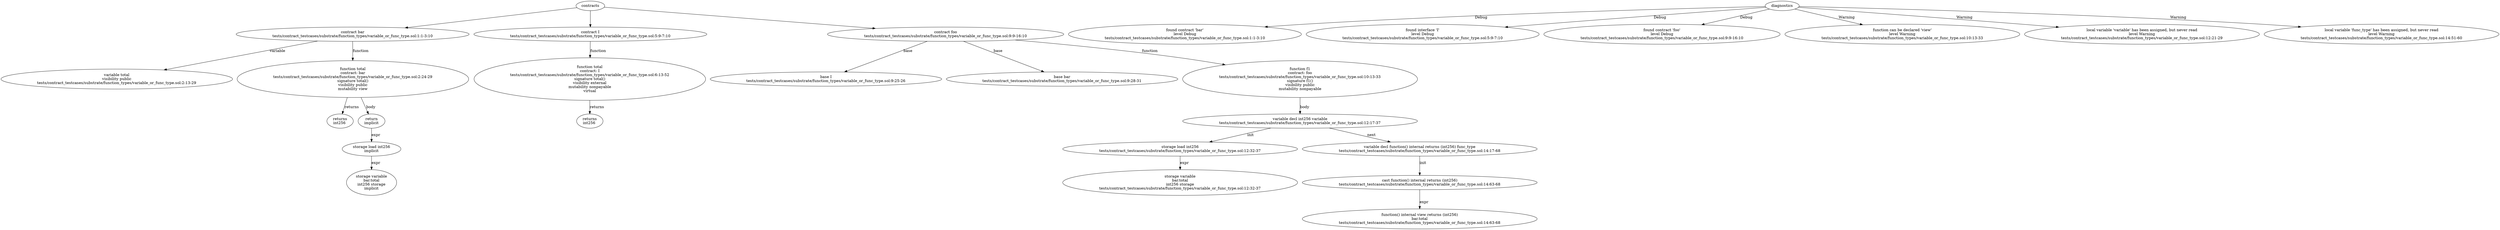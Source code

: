strict digraph "tests/contract_testcases/substrate/function_types/variable_or_func_type.sol" {
	contract [label="contract bar\ntests/contract_testcases/substrate/function_types/variable_or_func_type.sol:1:1-3:10"]
	var [label="variable total\nvisibility public\ntests/contract_testcases/substrate/function_types/variable_or_func_type.sol:2:13-29"]
	total [label="function total\ncontract: bar\ntests/contract_testcases/substrate/function_types/variable_or_func_type.sol:2:24-29\nsignature total()\nvisibility public\nmutability view"]
	returns [label="returns\nint256 "]
	return [label="return\nimplicit"]
	storage_load [label="storage load int256\nimplicit"]
	storage_var [label="storage variable\nbar.total\nint256 storage\nimplicit"]
	contract_8 [label="contract I\ntests/contract_testcases/substrate/function_types/variable_or_func_type.sol:5:9-7:10"]
	total_9 [label="function total\ncontract: I\ntests/contract_testcases/substrate/function_types/variable_or_func_type.sol:6:13-52\nsignature total()\nvisibility external\nmutability nonpayable\nvirtual"]
	returns_10 [label="returns\nint256 "]
	contract_11 [label="contract foo\ntests/contract_testcases/substrate/function_types/variable_or_func_type.sol:9:9-16:10"]
	base [label="base I\ntests/contract_testcases/substrate/function_types/variable_or_func_type.sol:9:25-26"]
	base_13 [label="base bar\ntests/contract_testcases/substrate/function_types/variable_or_func_type.sol:9:28-31"]
	f1 [label="function f1\ncontract: foo\ntests/contract_testcases/substrate/function_types/variable_or_func_type.sol:10:13-33\nsignature f1()\nvisibility public\nmutability nonpayable"]
	var_decl [label="variable decl int256 variable\ntests/contract_testcases/substrate/function_types/variable_or_func_type.sol:12:17-37"]
	storage_load_16 [label="storage load int256\ntests/contract_testcases/substrate/function_types/variable_or_func_type.sol:12:32-37"]
	storage_var_17 [label="storage variable\nbar.total\nint256 storage\ntests/contract_testcases/substrate/function_types/variable_or_func_type.sol:12:32-37"]
	var_decl_18 [label="variable decl function() internal returns (int256) func_type\ntests/contract_testcases/substrate/function_types/variable_or_func_type.sol:14:17-68"]
	cast [label="cast function() internal returns (int256)\ntests/contract_testcases/substrate/function_types/variable_or_func_type.sol:14:63-68"]
	internal_function [label="function() internal view returns (int256)\nbar.total\ntests/contract_testcases/substrate/function_types/variable_or_func_type.sol:14:63-68"]
	diagnostic [label="found contract 'bar'\nlevel Debug\ntests/contract_testcases/substrate/function_types/variable_or_func_type.sol:1:1-3:10"]
	diagnostic_23 [label="found interface 'I'\nlevel Debug\ntests/contract_testcases/substrate/function_types/variable_or_func_type.sol:5:9-7:10"]
	diagnostic_24 [label="found contract 'foo'\nlevel Debug\ntests/contract_testcases/substrate/function_types/variable_or_func_type.sol:9:9-16:10"]
	diagnostic_25 [label="function can be declared 'view'\nlevel Warning\ntests/contract_testcases/substrate/function_types/variable_or_func_type.sol:10:13-33"]
	diagnostic_26 [label="local variable 'variable' has been assigned, but never read\nlevel Warning\ntests/contract_testcases/substrate/function_types/variable_or_func_type.sol:12:21-29"]
	diagnostic_27 [label="local variable 'func_type' has been assigned, but never read\nlevel Warning\ntests/contract_testcases/substrate/function_types/variable_or_func_type.sol:14:51-60"]
	contracts -> contract
	contract -> var [label="variable"]
	contract -> total [label="function"]
	total -> returns [label="returns"]
	total -> return [label="body"]
	return -> storage_load [label="expr"]
	storage_load -> storage_var [label="expr"]
	contracts -> contract_8
	contract_8 -> total_9 [label="function"]
	total_9 -> returns_10 [label="returns"]
	contracts -> contract_11
	contract_11 -> base [label="base"]
	contract_11 -> base_13 [label="base"]
	contract_11 -> f1 [label="function"]
	f1 -> var_decl [label="body"]
	var_decl -> storage_load_16 [label="init"]
	storage_load_16 -> storage_var_17 [label="expr"]
	var_decl -> var_decl_18 [label="next"]
	var_decl_18 -> cast [label="init"]
	cast -> internal_function [label="expr"]
	diagnostics -> diagnostic [label="Debug"]
	diagnostics -> diagnostic_23 [label="Debug"]
	diagnostics -> diagnostic_24 [label="Debug"]
	diagnostics -> diagnostic_25 [label="Warning"]
	diagnostics -> diagnostic_26 [label="Warning"]
	diagnostics -> diagnostic_27 [label="Warning"]
}
